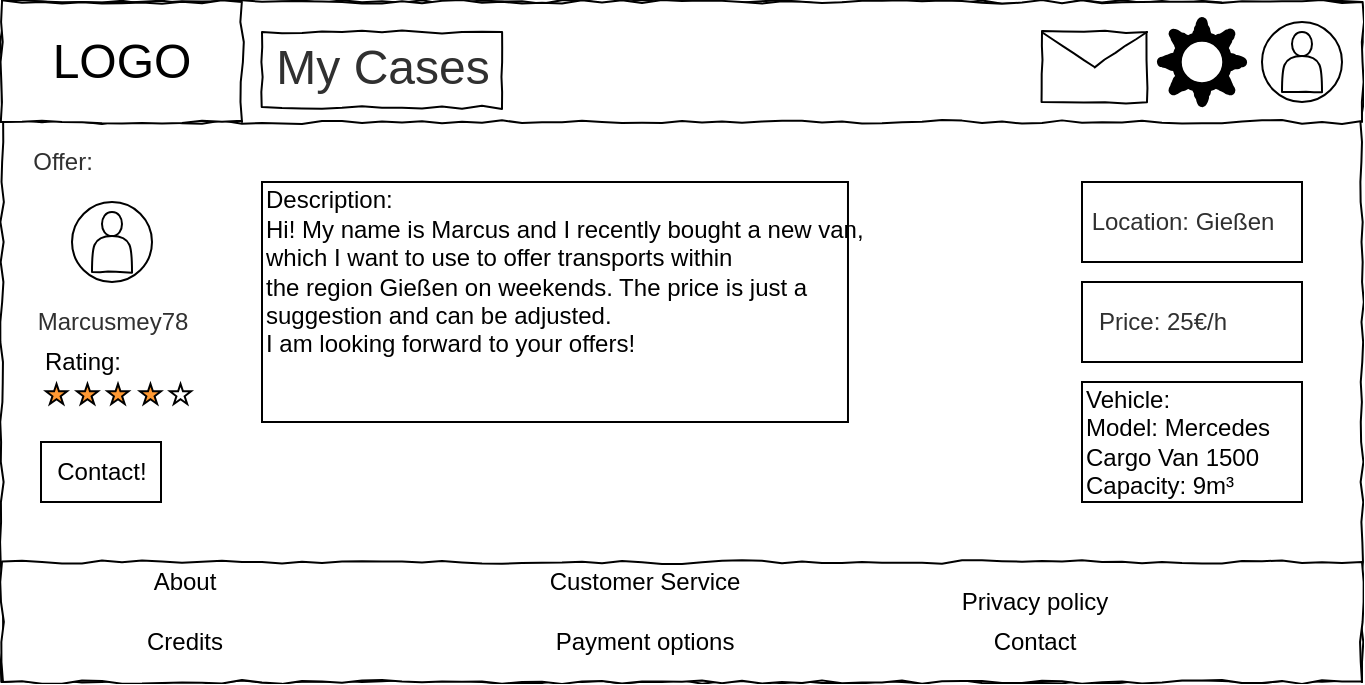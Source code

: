 <mxfile version="15.8.8" type="device"><diagram id="GXi08bdbTX2fe4cXS4Jx" name="Page-1"><mxGraphModel dx="865" dy="447" grid="1" gridSize="10" guides="1" tooltips="1" connect="1" arrows="1" fold="1" page="1" pageScale="1" pageWidth="827" pageHeight="1169" math="0" shadow="0"><root><mxCell id="0"/><mxCell id="1" parent="0"/><mxCell id="WjCmXP9chXh_SlCzKn6Z-1" value="" style="rounded=0;whiteSpace=wrap;html=1;comic=1;" vertex="1" parent="1"><mxGeometry x="80" y="70" width="680" height="340" as="geometry"/></mxCell><mxCell id="WjCmXP9chXh_SlCzKn6Z-2" value="" style="rounded=0;whiteSpace=wrap;html=1;comic=1;" vertex="1" parent="1"><mxGeometry x="80" y="70" width="680" height="60" as="geometry"/></mxCell><mxCell id="WjCmXP9chXh_SlCzKn6Z-3" value="&lt;font style=&quot;font-size: 24px&quot;&gt;LOGO&lt;/font&gt;" style="rounded=0;whiteSpace=wrap;html=1;comic=1;" vertex="1" parent="1"><mxGeometry x="80" y="70" width="120" height="60" as="geometry"/></mxCell><mxCell id="WjCmXP9chXh_SlCzKn6Z-5" value="" style="ellipse;whiteSpace=wrap;html=1;aspect=fixed;comic=1;fontSize=24;" vertex="1" parent="1"><mxGeometry x="710" y="80" width="40" height="40" as="geometry"/></mxCell><mxCell id="WjCmXP9chXh_SlCzKn6Z-6" value="" style="shape=actor;whiteSpace=wrap;html=1;comic=1;fontSize=24;fontColor=#FFFFFF;" vertex="1" parent="1"><mxGeometry x="720" y="85" width="20" height="30" as="geometry"/></mxCell><mxCell id="WjCmXP9chXh_SlCzKn6Z-7" value="" style="shape=message;html=1;whiteSpace=wrap;html=1;outlineConnect=0;comic=1;fontSize=24;fontColor=#FFFFFF;" vertex="1" parent="1"><mxGeometry x="600" y="85" width="52.49" height="35" as="geometry"/></mxCell><mxCell id="WjCmXP9chXh_SlCzKn6Z-8" value="" style="verticalLabelPosition=bottom;verticalAlign=top;html=1;shape=mxgraph.basic.sun;comic=1;fontSize=24;fontColor=#FFFFFF;strokeWidth=5;" vertex="1" parent="1"><mxGeometry x="660" y="80" width="40" height="40" as="geometry"/></mxCell><mxCell id="WjCmXP9chXh_SlCzKn6Z-15" value="Offer:" style="text;html=1;resizable=0;autosize=1;align=center;verticalAlign=middle;points=[];fillColor=none;strokeColor=none;rounded=0;labelBackgroundColor=none;comic=1;fontSize=12;fontColor=#303030;" vertex="1" parent="1"><mxGeometry x="85" y="140" width="50" height="20" as="geometry"/></mxCell><mxCell id="WjCmXP9chXh_SlCzKn6Z-16" value="Marcusmey78" style="text;html=1;resizable=0;autosize=1;align=center;verticalAlign=middle;points=[];fillColor=none;strokeColor=none;rounded=0;labelBackgroundColor=none;comic=1;fontSize=12;fontColor=#303030;" vertex="1" parent="1"><mxGeometry x="90" y="220" width="90" height="20" as="geometry"/></mxCell><mxCell id="WjCmXP9chXh_SlCzKn6Z-22" value="" style="rounded=0;whiteSpace=wrap;html=1;comic=1;fontSize=12;" vertex="1" parent="1"><mxGeometry x="80" y="350" width="680" height="60" as="geometry"/></mxCell><mxCell id="WjCmXP9chXh_SlCzKn6Z-23" value="About" style="text;html=1;resizable=0;autosize=1;align=center;verticalAlign=middle;points=[];fillColor=none;strokeColor=none;rounded=0;comic=1;fontSize=12;" vertex="1" parent="1"><mxGeometry x="145.97" y="350" width="50" height="20" as="geometry"/></mxCell><mxCell id="WjCmXP9chXh_SlCzKn6Z-24" value="Credits" style="text;html=1;resizable=0;autosize=1;align=center;verticalAlign=middle;points=[];fillColor=none;strokeColor=none;rounded=0;comic=1;fontSize=12;" vertex="1" parent="1"><mxGeometry x="145.97" y="380" width="50" height="20" as="geometry"/></mxCell><mxCell id="WjCmXP9chXh_SlCzKn6Z-25" value="Customer Service" style="text;html=1;resizable=0;autosize=1;align=center;verticalAlign=middle;points=[];fillColor=none;strokeColor=none;rounded=0;comic=1;fontSize=12;" vertex="1" parent="1"><mxGeometry x="345.97" y="350" width="110" height="20" as="geometry"/></mxCell><mxCell id="WjCmXP9chXh_SlCzKn6Z-26" value="Payment options" style="text;html=1;resizable=0;autosize=1;align=center;verticalAlign=middle;points=[];fillColor=none;strokeColor=none;rounded=0;comic=1;fontSize=12;" vertex="1" parent="1"><mxGeometry x="350.97" y="380" width="100" height="20" as="geometry"/></mxCell><mxCell id="WjCmXP9chXh_SlCzKn6Z-27" value="Privacy policy" style="text;html=1;resizable=0;autosize=1;align=center;verticalAlign=middle;points=[];fillColor=none;strokeColor=none;rounded=0;comic=1;fontSize=12;" vertex="1" parent="1"><mxGeometry x="550.97" y="360" width="90" height="20" as="geometry"/></mxCell><mxCell id="WjCmXP9chXh_SlCzKn6Z-28" value="Contact" style="text;html=1;resizable=0;autosize=1;align=center;verticalAlign=middle;points=[];fillColor=none;strokeColor=none;rounded=0;comic=1;fontSize=12;" vertex="1" parent="1"><mxGeometry x="565.97" y="380" width="60" height="20" as="geometry"/></mxCell><mxCell id="WjCmXP9chXh_SlCzKn6Z-38" value="" style="rounded=0;whiteSpace=wrap;html=1;labelBackgroundColor=none;comic=1;fontSize=24;fontColor=#303030;strokeWidth=1;" vertex="1" parent="1"><mxGeometry x="210" y="85" width="120" height="37.5" as="geometry"/></mxCell><mxCell id="WjCmXP9chXh_SlCzKn6Z-39" value="&lt;font style=&quot;font-size: 24px&quot;&gt;My Cases&lt;/font&gt;" style="text;html=1;resizable=0;autosize=1;align=center;verticalAlign=middle;points=[];fillColor=none;strokeColor=none;rounded=0;labelBackgroundColor=none;comic=1;fontSize=12;fontColor=#303030;" vertex="1" parent="1"><mxGeometry x="210" y="92.5" width="120" height="20" as="geometry"/></mxCell><mxCell id="WjCmXP9chXh_SlCzKn6Z-43" value="" style="ellipse;whiteSpace=wrap;html=1;aspect=fixed;comic=1;fontSize=24;" vertex="1" parent="1"><mxGeometry x="115" y="170" width="40" height="40" as="geometry"/></mxCell><mxCell id="WjCmXP9chXh_SlCzKn6Z-44" value="" style="shape=actor;whiteSpace=wrap;html=1;comic=1;fontSize=24;fontColor=#FFFFFF;" vertex="1" parent="1"><mxGeometry x="125" y="175" width="20" height="30" as="geometry"/></mxCell><mxCell id="WjCmXP9chXh_SlCzKn6Z-45" value="" style="rounded=0;whiteSpace=wrap;html=1;" vertex="1" parent="1"><mxGeometry x="210" y="160" width="292.99" height="120" as="geometry"/></mxCell><mxCell id="WjCmXP9chXh_SlCzKn6Z-46" value="&lt;div&gt;Description: &lt;br&gt;&lt;/div&gt;&lt;div&gt;Hi! My name is Marcus and I recently bought a new van, &lt;br&gt;&lt;/div&gt;&lt;div&gt;which I want to use to offer transports within &lt;br&gt;&lt;/div&gt;&lt;div&gt;the region Gießen on weekends. The price is just a &lt;br&gt;&lt;/div&gt;&lt;div&gt;suggestion and can be adjusted. &lt;br&gt;&lt;/div&gt;&lt;div&gt;I am looking forward to your offers!&lt;br&gt;&lt;/div&gt;" style="text;html=1;resizable=0;autosize=1;align=left;verticalAlign=middle;points=[];fillColor=none;strokeColor=none;rounded=0;" vertex="1" parent="1"><mxGeometry x="210" y="160" width="300" height="90" as="geometry"/></mxCell><mxCell id="WjCmXP9chXh_SlCzKn6Z-47" value="&lt;div align=&quot;left&quot;&gt;Vehicle:&lt;/div&gt;&lt;div align=&quot;left&quot;&gt;Model: Mercedes Cargo Van 1500&lt;/div&gt;&lt;div align=&quot;left&quot;&gt;Capacity: 9m³&lt;br&gt;&lt;/div&gt;" style="rounded=0;whiteSpace=wrap;html=1;align=left;" vertex="1" parent="1"><mxGeometry x="620" y="260" width="110" height="60" as="geometry"/></mxCell><mxCell id="WjCmXP9chXh_SlCzKn6Z-49" value="" style="rounded=0;whiteSpace=wrap;html=1;" vertex="1" parent="1"><mxGeometry x="620" y="160" width="110" height="40" as="geometry"/></mxCell><mxCell id="WjCmXP9chXh_SlCzKn6Z-20" value="Location: Gießen" style="text;html=1;resizable=0;autosize=1;align=center;verticalAlign=middle;points=[];fillColor=none;strokeColor=none;rounded=0;labelBackgroundColor=none;comic=1;fontSize=12;fontColor=#303030;" vertex="1" parent="1"><mxGeometry x="620" y="170" width="100" height="20" as="geometry"/></mxCell><mxCell id="WjCmXP9chXh_SlCzKn6Z-51" value="" style="rounded=0;whiteSpace=wrap;html=1;" vertex="1" parent="1"><mxGeometry x="620" y="210" width="110" height="40" as="geometry"/></mxCell><mxCell id="WjCmXP9chXh_SlCzKn6Z-17" value="Price: 25€/h" style="text;html=1;resizable=0;autosize=1;align=center;verticalAlign=middle;points=[];fillColor=none;strokeColor=none;rounded=0;labelBackgroundColor=none;comic=1;fontSize=12;fontColor=#303030;" vertex="1" parent="1"><mxGeometry x="620" y="220" width="80" height="20" as="geometry"/></mxCell><mxCell id="WjCmXP9chXh_SlCzKn6Z-52" value="Rating:" style="text;html=1;resizable=0;autosize=1;align=center;verticalAlign=middle;points=[];fillColor=none;strokeColor=none;rounded=0;" vertex="1" parent="1"><mxGeometry x="95" y="240" width="50" height="20" as="geometry"/></mxCell><mxCell id="WjCmXP9chXh_SlCzKn6Z-54" value="" style="verticalLabelPosition=bottom;verticalAlign=top;html=1;shape=mxgraph.basic.star;fillColor=#FF9933;strokeColor=#000000;" vertex="1" parent="1"><mxGeometry x="102" y="261" width="10.53" height="10" as="geometry"/></mxCell><mxCell id="WjCmXP9chXh_SlCzKn6Z-58" value="" style="verticalLabelPosition=bottom;verticalAlign=top;html=1;shape=mxgraph.basic.star" vertex="1" parent="1"><mxGeometry x="164" y="261" width="10.53" height="10" as="geometry"/></mxCell><mxCell id="WjCmXP9chXh_SlCzKn6Z-63" value="" style="verticalLabelPosition=bottom;verticalAlign=top;html=1;shape=mxgraph.basic.star;fillColor=#FF9933;strokeColor=#000000;" vertex="1" parent="1"><mxGeometry x="117.47" y="261" width="10.53" height="10" as="geometry"/></mxCell><mxCell id="WjCmXP9chXh_SlCzKn6Z-64" value="" style="verticalLabelPosition=bottom;verticalAlign=top;html=1;shape=mxgraph.basic.star;fillColor=#FF9933;strokeColor=#000000;" vertex="1" parent="1"><mxGeometry x="132.74" y="261" width="10.53" height="10" as="geometry"/></mxCell><mxCell id="WjCmXP9chXh_SlCzKn6Z-65" value="" style="verticalLabelPosition=bottom;verticalAlign=top;html=1;shape=mxgraph.basic.star;fillColor=#FF9933;strokeColor=#000000;" vertex="1" parent="1"><mxGeometry x="148.97" y="261" width="10.53" height="10" as="geometry"/></mxCell><mxCell id="WjCmXP9chXh_SlCzKn6Z-67" value="Contact!" style="rounded=0;whiteSpace=wrap;html=1;gradientDirection=west;" vertex="1" parent="1"><mxGeometry x="99.5" y="290" width="60" height="30" as="geometry"/></mxCell></root></mxGraphModel></diagram></mxfile>